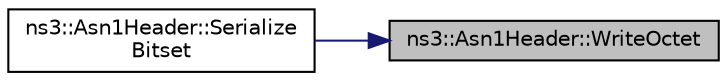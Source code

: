 digraph "ns3::Asn1Header::WriteOctet"
{
 // LATEX_PDF_SIZE
  edge [fontname="Helvetica",fontsize="10",labelfontname="Helvetica",labelfontsize="10"];
  node [fontname="Helvetica",fontsize="10",shape=record];
  rankdir="RL";
  Node1 [label="ns3::Asn1Header::WriteOctet",height=0.2,width=0.4,color="black", fillcolor="grey75", style="filled", fontcolor="black",tooltip="Function to write in m_serializationResult, after resizing its size."];
  Node1 -> Node2 [dir="back",color="midnightblue",fontsize="10",style="solid",fontname="Helvetica"];
  Node2 [label="ns3::Asn1Header::Serialize\lBitset",height=0.2,width=0.4,color="black", fillcolor="white", style="filled",URL="$classns3_1_1_asn1_header.html#a346f55b977bd38b9ef0dbc75c44744b2",tooltip="Serialize a bitset."];
}
